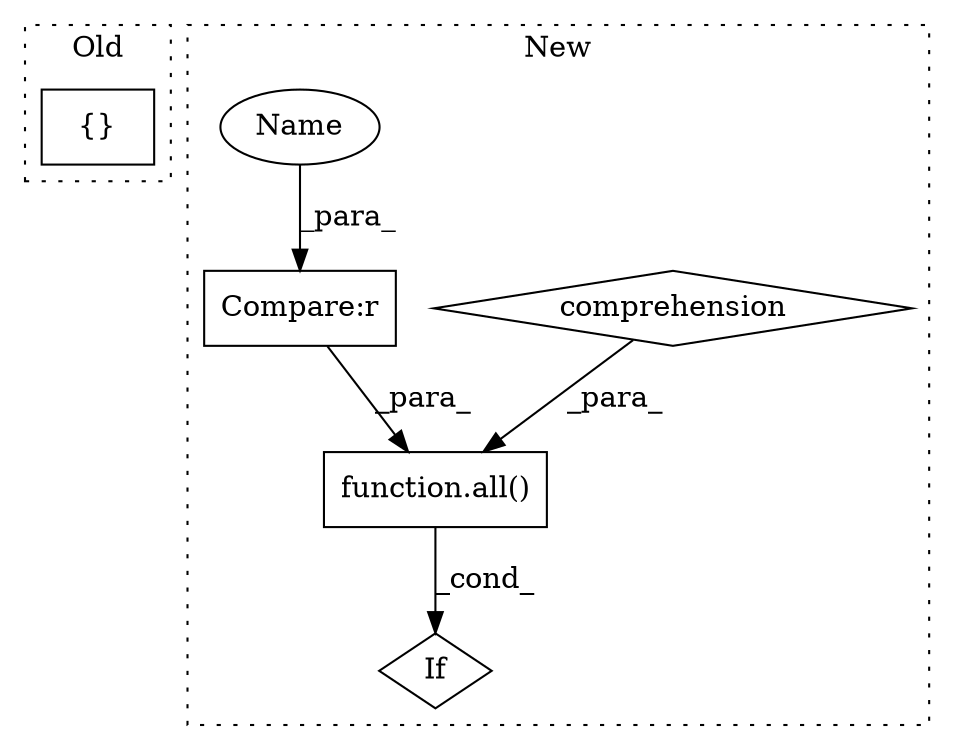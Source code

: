 digraph G {
subgraph cluster0 {
1 [label="{}" a="59" s="3923,3923" l="2,1" shape="box"];
label = "Old";
style="dotted";
}
subgraph cluster1 {
2 [label="function.all()" a="75" s="4173,4222" l="4,1" shape="box"];
3 [label="comprehension" a="45" s="4206" l="3" shape="diamond"];
4 [label="Compare:r" a="40" s="4180" l="6" shape="box"];
5 [label="If" a="96" s="4170" l="3" shape="diamond"];
6 [label="Name" a="87" s="4185" l="1" shape="ellipse"];
label = "New";
style="dotted";
}
2 -> 5 [label="_cond_"];
3 -> 2 [label="_para_"];
4 -> 2 [label="_para_"];
6 -> 4 [label="_para_"];
}